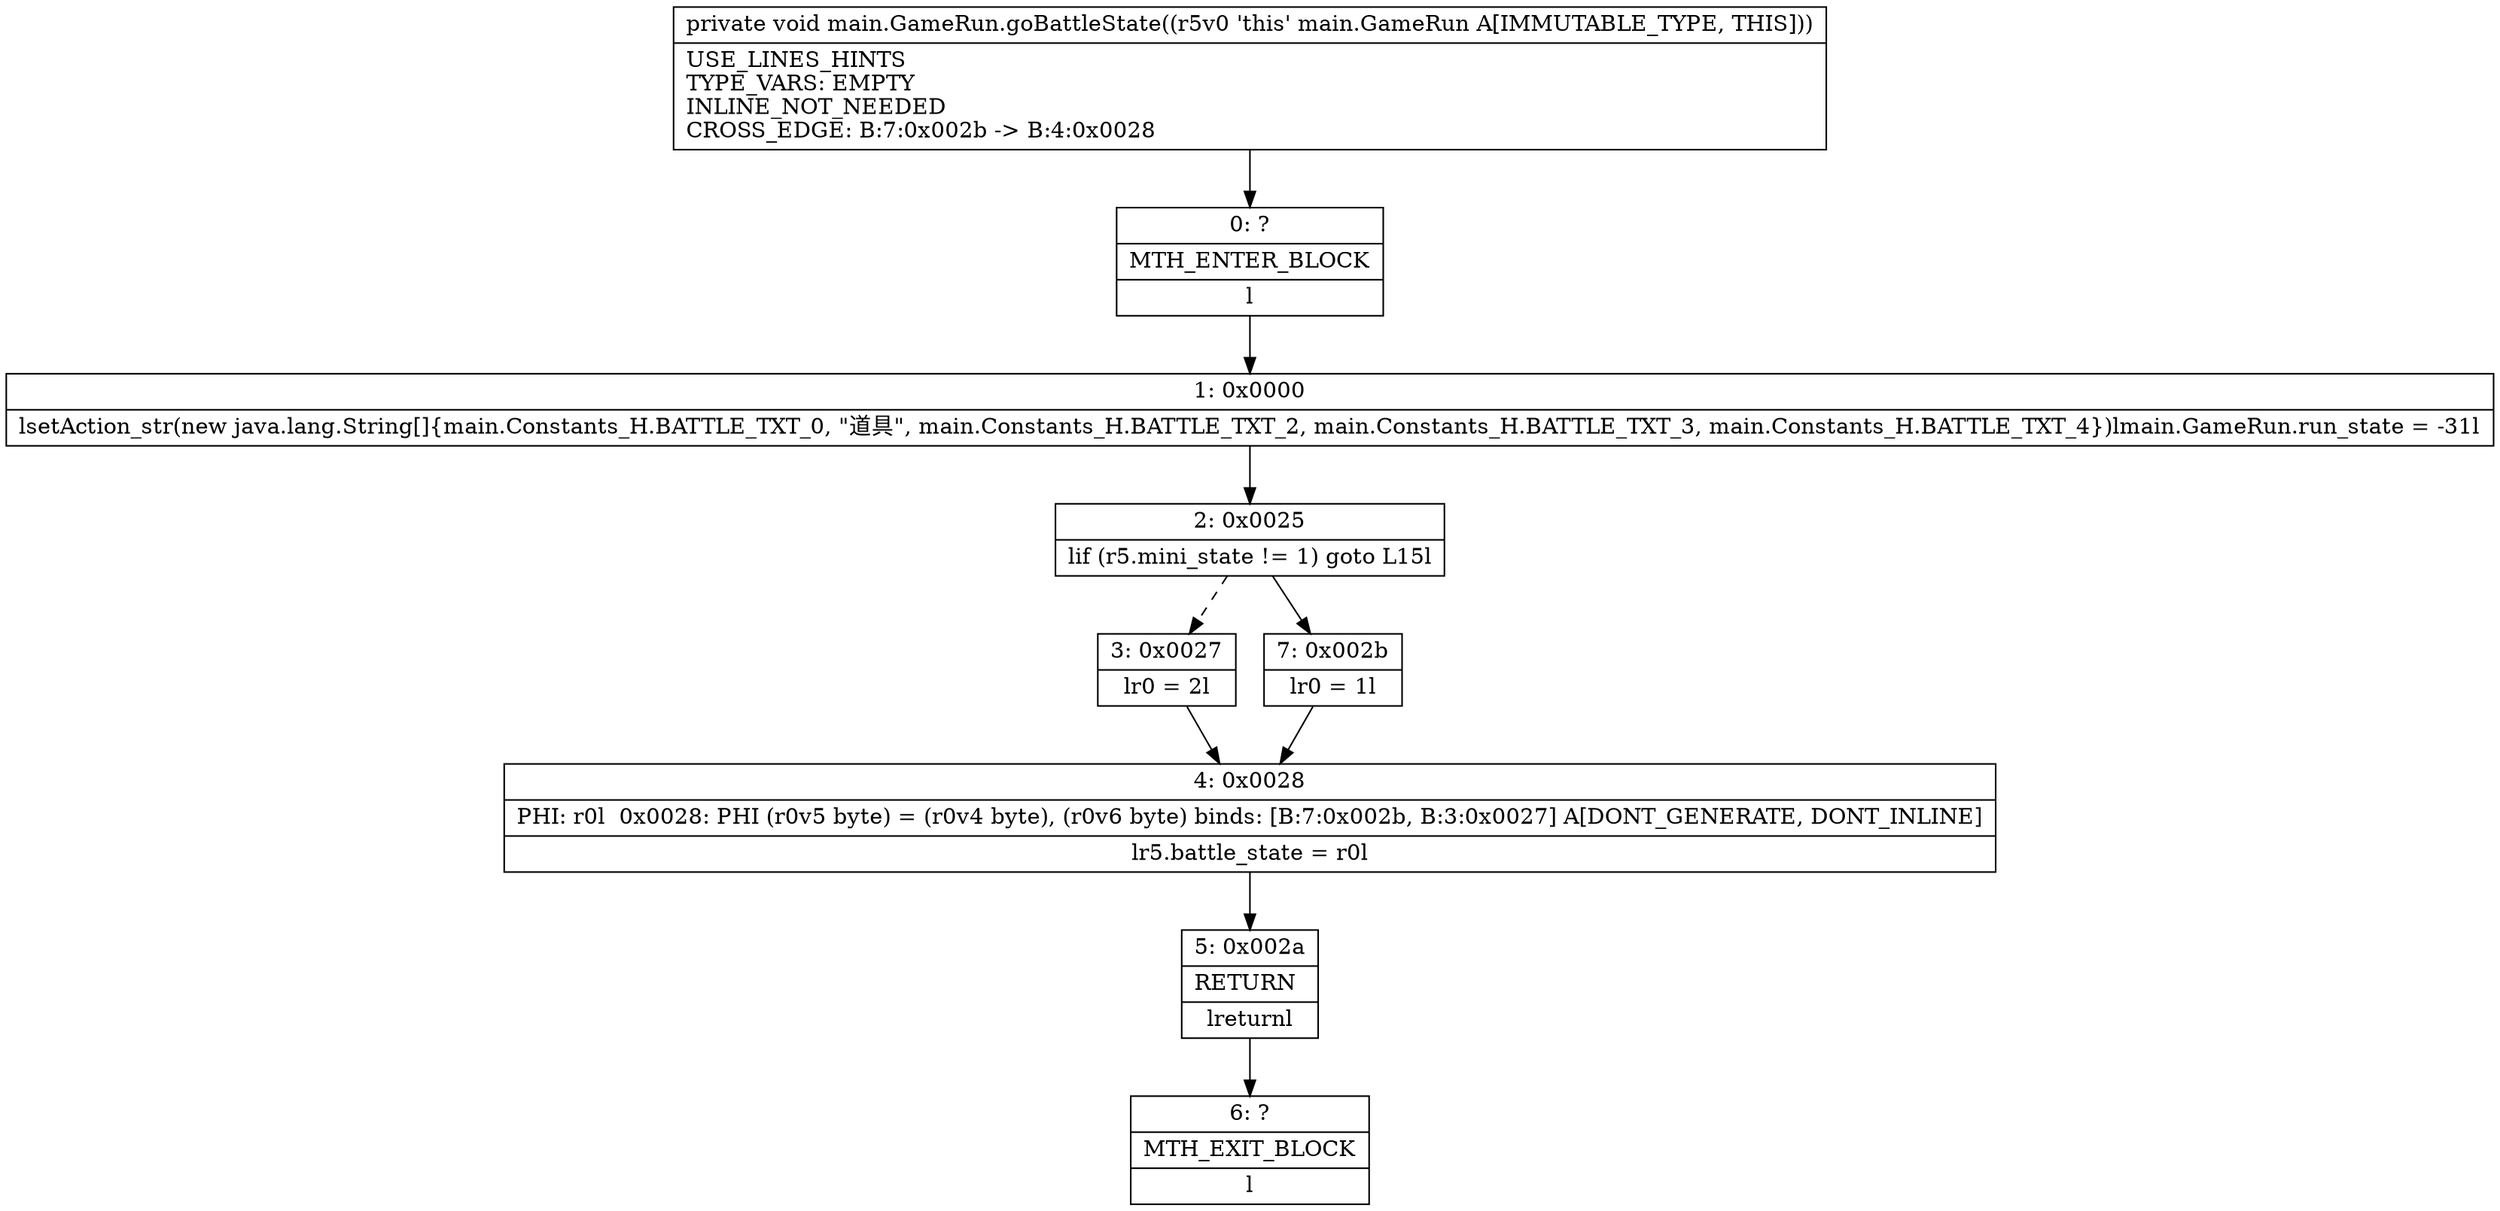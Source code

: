 digraph "CFG formain.GameRun.goBattleState()V" {
Node_0 [shape=record,label="{0\:\ ?|MTH_ENTER_BLOCK\l|l}"];
Node_1 [shape=record,label="{1\:\ 0x0000|lsetAction_str(new java.lang.String[]\{main.Constants_H.BATTLE_TXT_0, \"道具\", main.Constants_H.BATTLE_TXT_2, main.Constants_H.BATTLE_TXT_3, main.Constants_H.BATTLE_TXT_4\})lmain.GameRun.run_state = \-31l}"];
Node_2 [shape=record,label="{2\:\ 0x0025|lif (r5.mini_state != 1) goto L15l}"];
Node_3 [shape=record,label="{3\:\ 0x0027|lr0 = 2l}"];
Node_4 [shape=record,label="{4\:\ 0x0028|PHI: r0l  0x0028: PHI (r0v5 byte) = (r0v4 byte), (r0v6 byte) binds: [B:7:0x002b, B:3:0x0027] A[DONT_GENERATE, DONT_INLINE]\l|lr5.battle_state = r0l}"];
Node_5 [shape=record,label="{5\:\ 0x002a|RETURN\l|lreturnl}"];
Node_6 [shape=record,label="{6\:\ ?|MTH_EXIT_BLOCK\l|l}"];
Node_7 [shape=record,label="{7\:\ 0x002b|lr0 = 1l}"];
MethodNode[shape=record,label="{private void main.GameRun.goBattleState((r5v0 'this' main.GameRun A[IMMUTABLE_TYPE, THIS]))  | USE_LINES_HINTS\lTYPE_VARS: EMPTY\lINLINE_NOT_NEEDED\lCROSS_EDGE: B:7:0x002b \-\> B:4:0x0028\l}"];
MethodNode -> Node_0;
Node_0 -> Node_1;
Node_1 -> Node_2;
Node_2 -> Node_3[style=dashed];
Node_2 -> Node_7;
Node_3 -> Node_4;
Node_4 -> Node_5;
Node_5 -> Node_6;
Node_7 -> Node_4;
}

